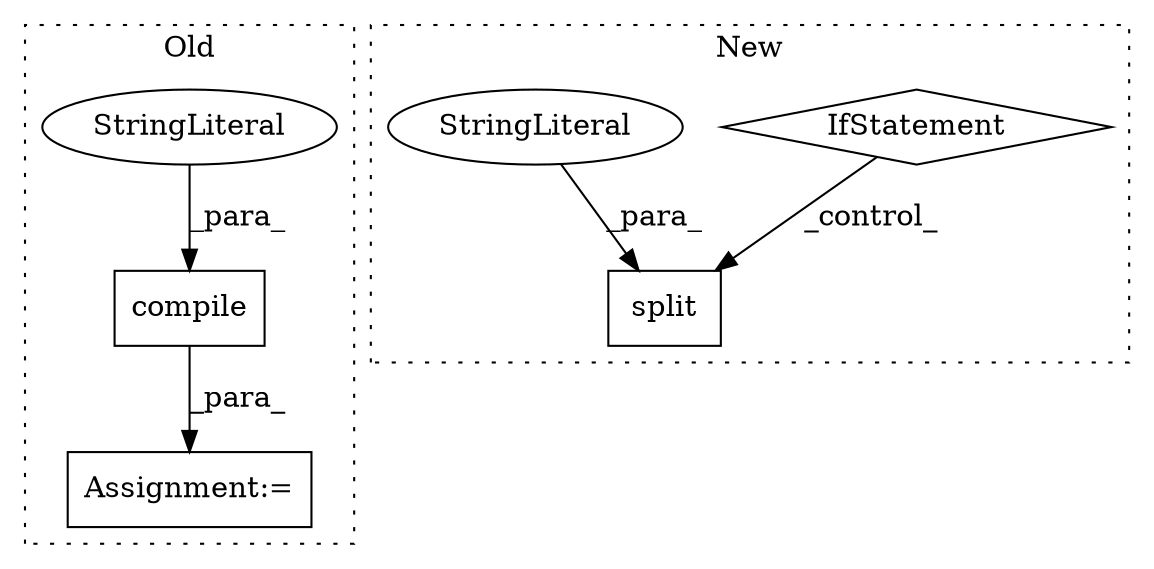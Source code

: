 digraph G {
subgraph cluster0 {
1 [label="compile" a="32" s="1436,1474" l="8,1" shape="box"];
4 [label="StringLiteral" a="45" s="1444" l="30" shape="ellipse"];
6 [label="Assignment:=" a="7" s="1432" l="1" shape="box"];
label = "Old";
style="dotted";
}
subgraph cluster1 {
2 [label="split" a="32" s="1983,1992" l="6,1" shape="box"];
3 [label="IfStatement" a="25" s="1618,1670" l="4,2" shape="diamond"];
5 [label="StringLiteral" a="45" s="1989" l="3" shape="ellipse"];
label = "New";
style="dotted";
}
1 -> 6 [label="_para_"];
3 -> 2 [label="_control_"];
4 -> 1 [label="_para_"];
5 -> 2 [label="_para_"];
}